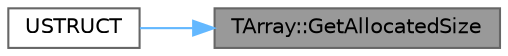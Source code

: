 digraph "TArray::GetAllocatedSize"
{
 // INTERACTIVE_SVG=YES
 // LATEX_PDF_SIZE
  bgcolor="transparent";
  edge [fontname=Helvetica,fontsize=10,labelfontname=Helvetica,labelfontsize=10];
  node [fontname=Helvetica,fontsize=10,shape=box,height=0.2,width=0.4];
  rankdir="RL";
  Node1 [id="Node000001",label="TArray::GetAllocatedSize",height=0.2,width=0.4,color="gray40", fillcolor="grey60", style="filled", fontcolor="black",tooltip="Helper function to return the amount of memory allocated by this container."];
  Node1 -> Node2 [id="edge1_Node000001_Node000002",dir="back",color="steelblue1",style="solid",tooltip=" "];
  Node2 [id="Node000002",label="USTRUCT",height=0.2,width=0.4,color="grey40", fillcolor="white", style="filled",URL="$d2/d21/AggregateGeom_8h.html#adc0ca4aa5878b7d45e08368c737624f4",tooltip="Container for an aggregate of collision shapes."];
}
